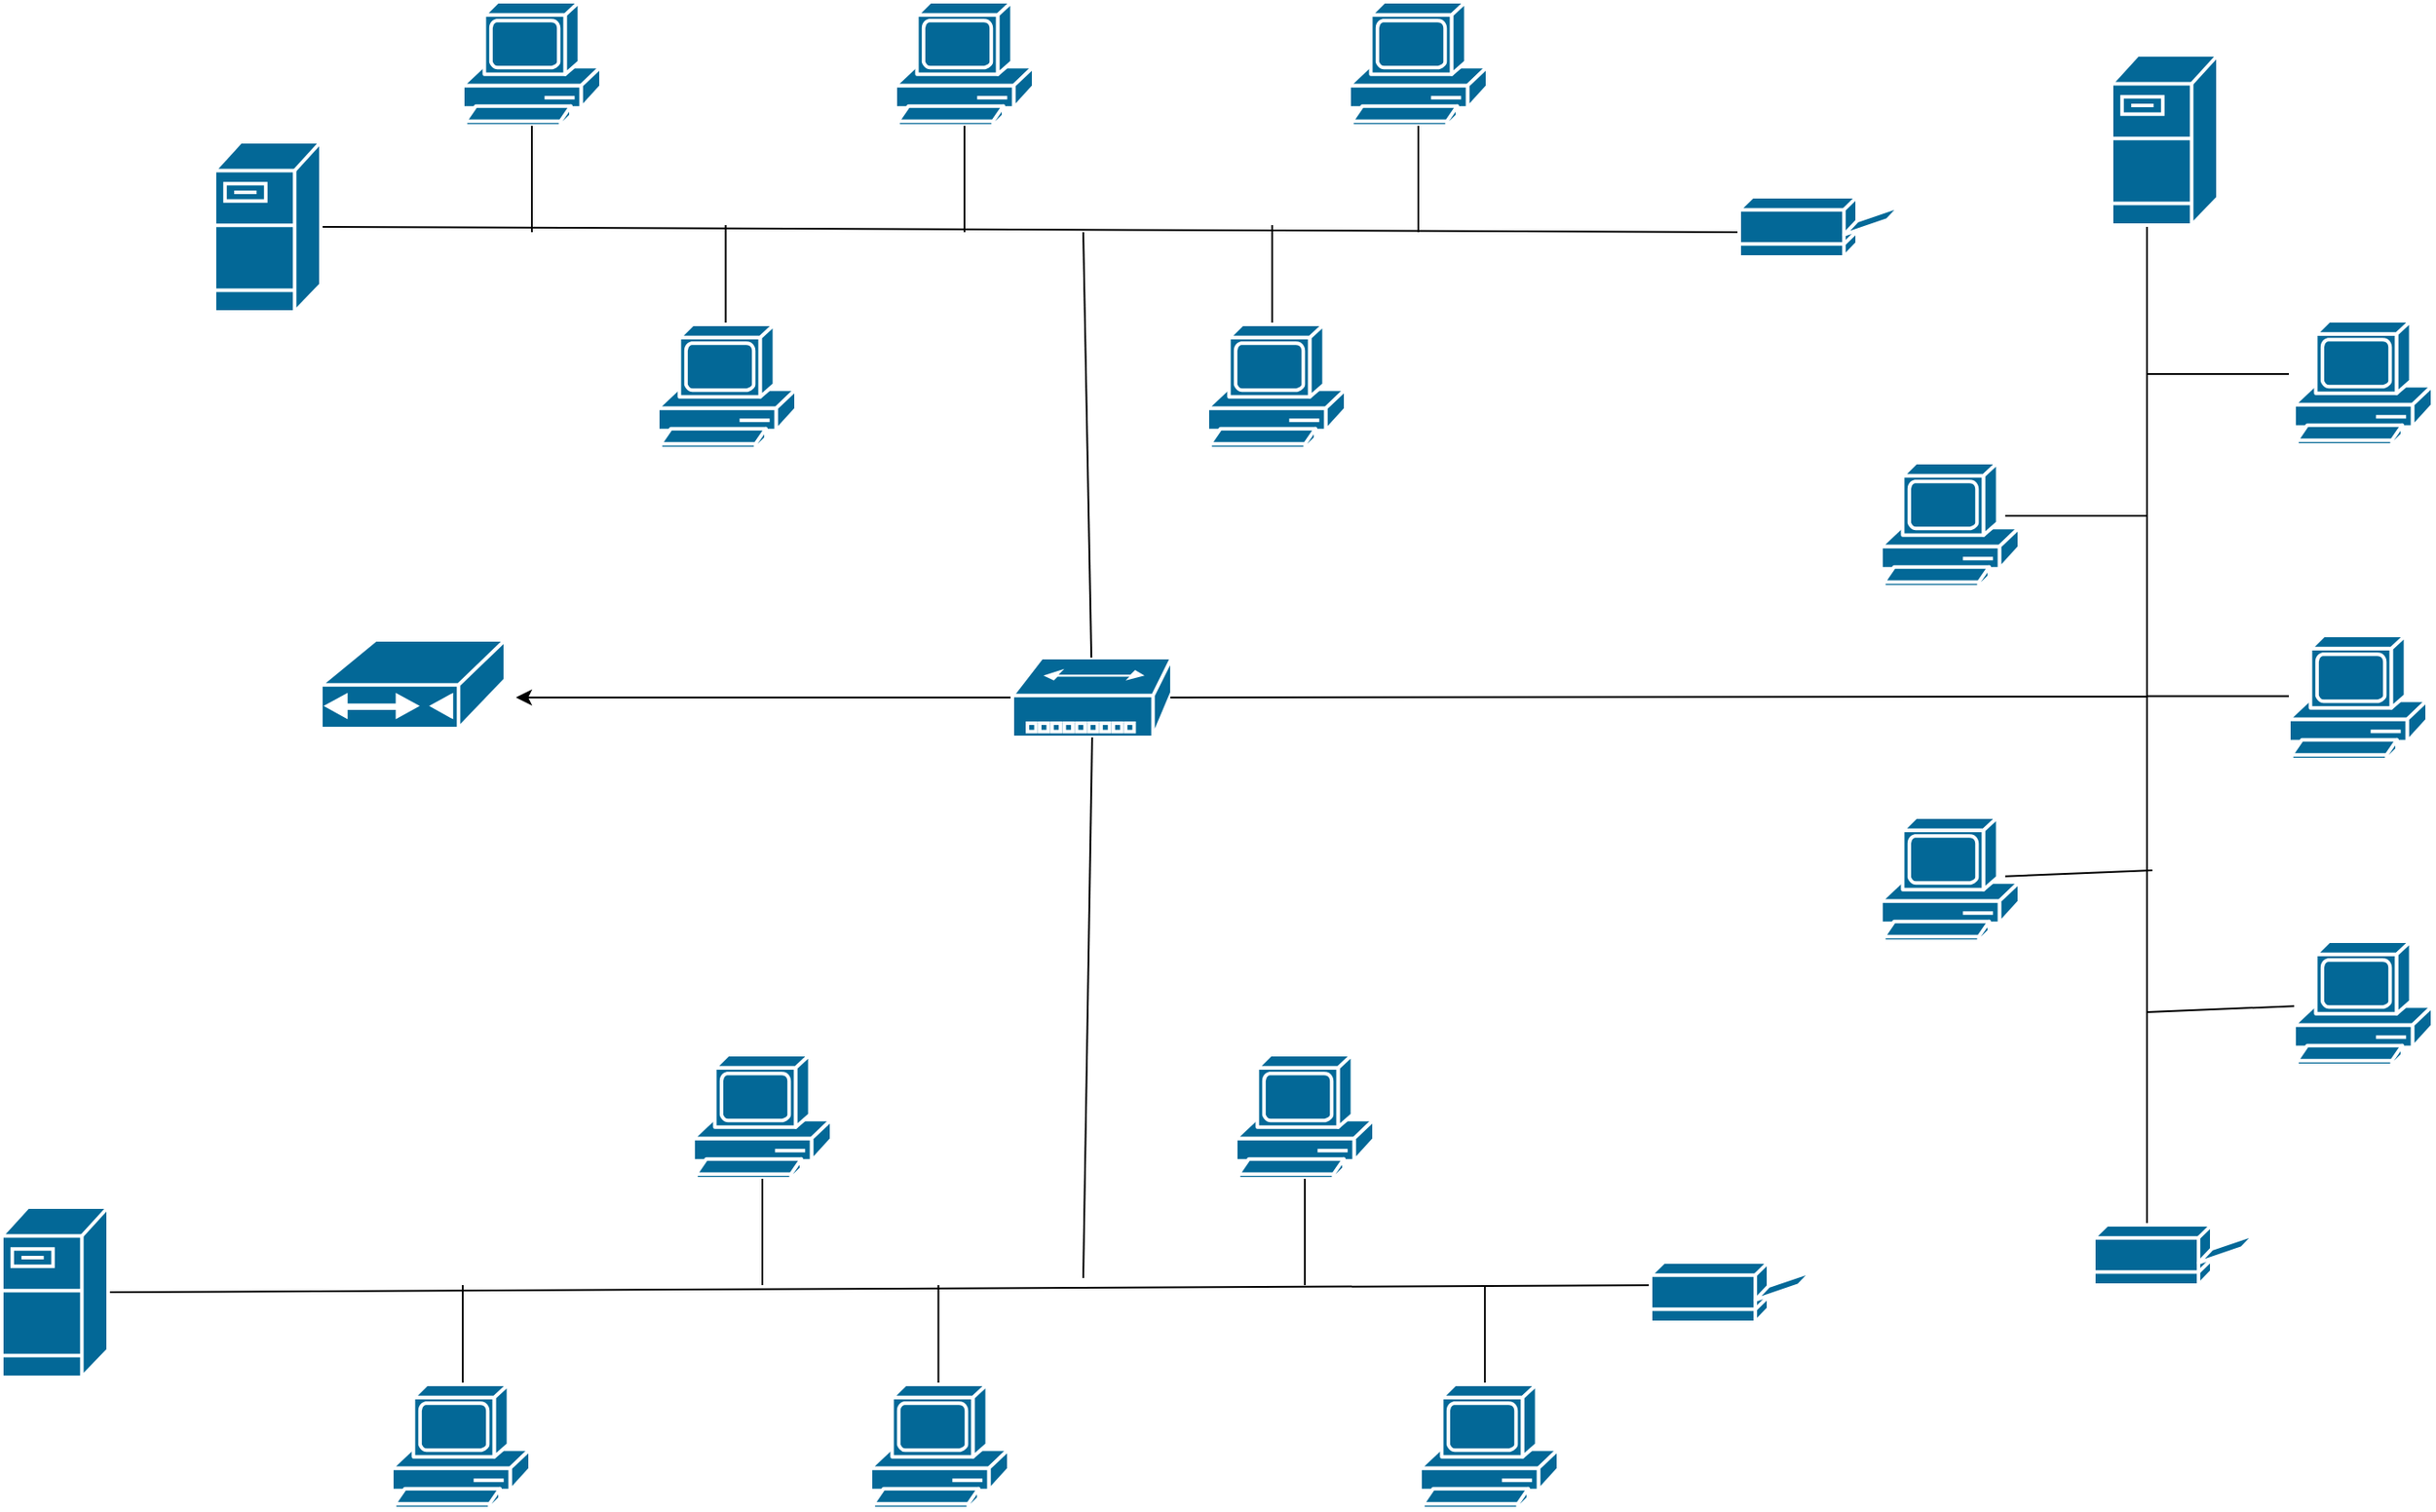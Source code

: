 <mxfile version="15.6.2" type="github">
  <diagram id="6a731a19-8d31-9384-78a2-239565b7b9f0" name="Page-1">
    <mxGraphModel dx="2557" dy="912" grid="1" gridSize="10" guides="1" tooltips="1" connect="1" arrows="1" fold="1" page="1" pageScale="1" pageWidth="827" pageHeight="1169" background="none" math="0" shadow="0">
      <root>
        <mxCell id="0" />
        <mxCell id="1" parent="0" />
        <mxCell id="LzYDG2XXLbGeaKhvD0ki-2258" value="" style="shape=mxgraph.cisco.computers_and_peripherals.pc;html=1;pointerEvents=1;dashed=0;fillColor=#036897;strokeColor=#ffffff;strokeWidth=2;verticalLabelPosition=bottom;verticalAlign=top;align=center;outlineConnect=0;" parent="1" vertex="1">
          <mxGeometry x="630" y="70" width="78" height="70" as="geometry" />
        </mxCell>
        <mxCell id="LzYDG2XXLbGeaKhvD0ki-2259" value="" style="shape=mxgraph.cisco.computers_and_peripherals.pc;html=1;pointerEvents=1;dashed=0;fillColor=#036897;strokeColor=#ffffff;strokeWidth=2;verticalLabelPosition=bottom;verticalAlign=top;align=center;outlineConnect=0;" parent="1" vertex="1">
          <mxGeometry x="130" y="70" width="78" height="70" as="geometry" />
        </mxCell>
        <mxCell id="LzYDG2XXLbGeaKhvD0ki-2260" value="" style="shape=mxgraph.cisco.computers_and_peripherals.pc;html=1;pointerEvents=1;dashed=0;fillColor=#036897;strokeColor=#ffffff;strokeWidth=2;verticalLabelPosition=bottom;verticalAlign=top;align=center;outlineConnect=0;" parent="1" vertex="1">
          <mxGeometry x="374" y="70" width="78" height="70" as="geometry" />
        </mxCell>
        <mxCell id="LzYDG2XXLbGeaKhvD0ki-2261" value="" style="endArrow=none;html=1;exitX=1;exitY=0.5;exitDx=0;exitDy=0;exitPerimeter=0;" parent="1" source="LzYDG2XXLbGeaKhvD0ki-2296" edge="1">
          <mxGeometry width="50" height="50" relative="1" as="geometry">
            <mxPoint x="170" y="200" as="sourcePoint" />
            <mxPoint x="850" y="200" as="targetPoint" />
          </mxGeometry>
        </mxCell>
        <mxCell id="LzYDG2XXLbGeaKhvD0ki-2262" value="" style="endArrow=none;html=1;entryX=0.5;entryY=1;entryDx=0;entryDy=0;entryPerimeter=0;" parent="1" target="LzYDG2XXLbGeaKhvD0ki-2260" edge="1">
          <mxGeometry width="50" height="50" relative="1" as="geometry">
            <mxPoint x="413" y="200" as="sourcePoint" />
            <mxPoint x="410" y="210" as="targetPoint" />
          </mxGeometry>
        </mxCell>
        <mxCell id="LzYDG2XXLbGeaKhvD0ki-2263" value="" style="endArrow=none;html=1;entryX=0.5;entryY=1;entryDx=0;entryDy=0;entryPerimeter=0;" parent="1" target="LzYDG2XXLbGeaKhvD0ki-2258" edge="1">
          <mxGeometry width="50" height="50" relative="1" as="geometry">
            <mxPoint x="669" y="200" as="sourcePoint" />
            <mxPoint x="423" y="150" as="targetPoint" />
          </mxGeometry>
        </mxCell>
        <mxCell id="LzYDG2XXLbGeaKhvD0ki-2264" value="" style="endArrow=none;html=1;entryX=0.5;entryY=1;entryDx=0;entryDy=0;entryPerimeter=0;" parent="1" target="LzYDG2XXLbGeaKhvD0ki-2259" edge="1">
          <mxGeometry width="50" height="50" relative="1" as="geometry">
            <mxPoint x="169" y="200" as="sourcePoint" />
            <mxPoint x="433" y="160" as="targetPoint" />
          </mxGeometry>
        </mxCell>
        <mxCell id="LzYDG2XXLbGeaKhvD0ki-2266" value="" style="shape=mxgraph.cisco.computers_and_peripherals.printer;html=1;pointerEvents=1;dashed=0;fillColor=#036897;strokeColor=#ffffff;strokeWidth=2;verticalLabelPosition=bottom;verticalAlign=top;align=center;outlineConnect=0;" parent="1" vertex="1">
          <mxGeometry x="850" y="180" width="91" height="34" as="geometry" />
        </mxCell>
        <mxCell id="LzYDG2XXLbGeaKhvD0ki-2267" value="" style="endArrow=none;html=1;" parent="1" edge="1">
          <mxGeometry width="50" height="50" relative="1" as="geometry">
            <mxPoint x="1080" y="760" as="sourcePoint" />
            <mxPoint x="1080" y="190" as="targetPoint" />
          </mxGeometry>
        </mxCell>
        <mxCell id="LzYDG2XXLbGeaKhvD0ki-2295" style="edgeStyle=orthogonalEdgeStyle;rounded=0;orthogonalLoop=1;jettySize=auto;html=1;" parent="1" source="LzYDG2XXLbGeaKhvD0ki-2268" edge="1">
          <mxGeometry relative="1" as="geometry">
            <mxPoint x="160" y="462.5" as="targetPoint" />
          </mxGeometry>
        </mxCell>
        <mxCell id="LzYDG2XXLbGeaKhvD0ki-2268" value="" style="shape=mxgraph.cisco.hubs_and_gateways.small_hub;html=1;pointerEvents=1;dashed=0;fillColor=#036897;strokeColor=#ffffff;strokeWidth=2;verticalLabelPosition=bottom;verticalAlign=top;align=center;outlineConnect=0;" parent="1" vertex="1">
          <mxGeometry x="440" y="440" width="90" height="45" as="geometry" />
        </mxCell>
        <mxCell id="LzYDG2XXLbGeaKhvD0ki-2269" value="" style="endArrow=none;html=1;exitX=0.99;exitY=0.5;exitDx=0;exitDy=0;exitPerimeter=0;" parent="1" source="LzYDG2XXLbGeaKhvD0ki-2268" edge="1">
          <mxGeometry width="50" height="50" relative="1" as="geometry">
            <mxPoint x="570" y="462" as="sourcePoint" />
            <mxPoint x="1080" y="462" as="targetPoint" />
          </mxGeometry>
        </mxCell>
        <mxCell id="LzYDG2XXLbGeaKhvD0ki-2270" value="" style="endArrow=none;html=1;" parent="1" source="LzYDG2XXLbGeaKhvD0ki-2268" edge="1">
          <mxGeometry width="50" height="50" relative="1" as="geometry">
            <mxPoint x="484.66" y="440" as="sourcePoint" />
            <mxPoint x="480" y="200" as="targetPoint" />
          </mxGeometry>
        </mxCell>
        <mxCell id="LzYDG2XXLbGeaKhvD0ki-2271" value="" style="endArrow=none;html=1;" parent="1" edge="1">
          <mxGeometry width="50" height="50" relative="1" as="geometry">
            <mxPoint x="1080" y="280" as="sourcePoint" />
            <mxPoint x="1160" y="280" as="targetPoint" />
          </mxGeometry>
        </mxCell>
        <mxCell id="LzYDG2XXLbGeaKhvD0ki-2272" value="" style="endArrow=none;html=1;" parent="1" edge="1">
          <mxGeometry width="50" height="50" relative="1" as="geometry">
            <mxPoint x="1080" y="461.79" as="sourcePoint" />
            <mxPoint x="1160" y="461.79" as="targetPoint" />
          </mxGeometry>
        </mxCell>
        <mxCell id="LzYDG2XXLbGeaKhvD0ki-2273" value="" style="endArrow=none;html=1;" parent="1" edge="1">
          <mxGeometry width="50" height="50" relative="1" as="geometry">
            <mxPoint x="1080" y="640" as="sourcePoint" />
            <mxPoint x="1163" y="636.598" as="targetPoint" />
          </mxGeometry>
        </mxCell>
        <mxCell id="LzYDG2XXLbGeaKhvD0ki-2276" value="" style="shape=mxgraph.cisco.computers_and_peripherals.pc;html=1;pointerEvents=1;dashed=0;fillColor=#036897;strokeColor=#ffffff;strokeWidth=2;verticalLabelPosition=bottom;verticalAlign=top;align=center;outlineConnect=0;" parent="1" vertex="1">
          <mxGeometry x="1163" y="250" width="78" height="70" as="geometry" />
        </mxCell>
        <mxCell id="LzYDG2XXLbGeaKhvD0ki-2278" value="" style="shape=mxgraph.cisco.computers_and_peripherals.printer;html=1;pointerEvents=1;dashed=0;fillColor=#036897;strokeColor=#ffffff;strokeWidth=2;verticalLabelPosition=bottom;verticalAlign=top;align=center;outlineConnect=0;" parent="1" vertex="1">
          <mxGeometry x="1050" y="760" width="91" height="34" as="geometry" />
        </mxCell>
        <mxCell id="LzYDG2XXLbGeaKhvD0ki-2286" value="" style="endArrow=none;html=1;entryX=0.5;entryY=1;entryDx=0;entryDy=0;entryPerimeter=0;" parent="1" target="LzYDG2XXLbGeaKhvD0ki-2268" edge="1">
          <mxGeometry width="50" height="50" relative="1" as="geometry">
            <mxPoint x="480" y="790" as="sourcePoint" />
            <mxPoint x="600" y="420" as="targetPoint" />
          </mxGeometry>
        </mxCell>
        <mxCell id="LzYDG2XXLbGeaKhvD0ki-2288" value="" style="endArrow=none;html=1;exitX=1;exitY=0.5;exitDx=0;exitDy=0;exitPerimeter=0;" parent="1" source="LzYDG2XXLbGeaKhvD0ki-2298" edge="1">
          <mxGeometry width="50" height="50" relative="1" as="geometry">
            <mxPoint x="130" y="794" as="sourcePoint" />
            <mxPoint x="810" y="794" as="targetPoint" />
          </mxGeometry>
        </mxCell>
        <mxCell id="LzYDG2XXLbGeaKhvD0ki-2289" value="" style="endArrow=none;html=1;entryX=0.5;entryY=1;entryDx=0;entryDy=0;entryPerimeter=0;" parent="1" edge="1">
          <mxGeometry width="50" height="50" relative="1" as="geometry">
            <mxPoint x="398.29" y="854" as="sourcePoint" />
            <mxPoint x="398.29" y="794" as="targetPoint" />
          </mxGeometry>
        </mxCell>
        <mxCell id="LzYDG2XXLbGeaKhvD0ki-2290" value="" style="endArrow=none;html=1;entryX=0.5;entryY=1;entryDx=0;entryDy=0;entryPerimeter=0;" parent="1" edge="1">
          <mxGeometry width="50" height="50" relative="1" as="geometry">
            <mxPoint x="706.57" y="854" as="sourcePoint" />
            <mxPoint x="706.57" y="794" as="targetPoint" />
          </mxGeometry>
        </mxCell>
        <mxCell id="LzYDG2XXLbGeaKhvD0ki-2291" value="" style="endArrow=none;html=1;entryX=0.5;entryY=1;entryDx=0;entryDy=0;entryPerimeter=0;" parent="1" edge="1">
          <mxGeometry width="50" height="50" relative="1" as="geometry">
            <mxPoint x="130" y="854" as="sourcePoint" />
            <mxPoint x="130" y="794" as="targetPoint" />
          </mxGeometry>
        </mxCell>
        <mxCell id="LzYDG2XXLbGeaKhvD0ki-2292" value="" style="shape=mxgraph.cisco.computers_and_peripherals.pc;html=1;pointerEvents=1;dashed=0;fillColor=#036897;strokeColor=#ffffff;strokeWidth=2;verticalLabelPosition=bottom;verticalAlign=top;align=center;outlineConnect=0;" parent="1" vertex="1">
          <mxGeometry x="670" y="850" width="78" height="70" as="geometry" />
        </mxCell>
        <mxCell id="LzYDG2XXLbGeaKhvD0ki-2293" value="" style="shape=mxgraph.cisco.computers_and_peripherals.pc;html=1;pointerEvents=1;dashed=0;fillColor=#036897;strokeColor=#ffffff;strokeWidth=2;verticalLabelPosition=bottom;verticalAlign=top;align=center;outlineConnect=0;" parent="1" vertex="1">
          <mxGeometry x="90" y="850" width="78" height="70" as="geometry" />
        </mxCell>
        <mxCell id="LzYDG2XXLbGeaKhvD0ki-2294" value="" style="shape=mxgraph.cisco.computers_and_peripherals.pc;html=1;pointerEvents=1;dashed=0;fillColor=#036897;strokeColor=#ffffff;strokeWidth=2;verticalLabelPosition=bottom;verticalAlign=top;align=center;outlineConnect=0;" parent="1" vertex="1">
          <mxGeometry x="360" y="850" width="78" height="70" as="geometry" />
        </mxCell>
        <mxCell id="LzYDG2XXLbGeaKhvD0ki-2296" value="" style="shape=mxgraph.cisco.servers.fileserver;html=1;pointerEvents=1;dashed=0;fillColor=#036897;strokeColor=#ffffff;strokeWidth=2;verticalLabelPosition=bottom;verticalAlign=top;align=center;outlineConnect=0;" parent="1" vertex="1">
          <mxGeometry x="-10" y="149" width="60" height="96" as="geometry" />
        </mxCell>
        <mxCell id="LzYDG2XXLbGeaKhvD0ki-2297" value="" style="shape=mxgraph.cisco.servers.fileserver;html=1;pointerEvents=1;dashed=0;fillColor=#036897;strokeColor=#ffffff;strokeWidth=2;verticalLabelPosition=bottom;verticalAlign=top;align=center;outlineConnect=0;" parent="1" vertex="1">
          <mxGeometry x="1060" y="100" width="60" height="96" as="geometry" />
        </mxCell>
        <mxCell id="LzYDG2XXLbGeaKhvD0ki-2298" value="" style="shape=mxgraph.cisco.servers.fileserver;html=1;pointerEvents=1;dashed=0;fillColor=#036897;strokeColor=#ffffff;strokeWidth=2;verticalLabelPosition=bottom;verticalAlign=top;align=center;outlineConnect=0;" parent="1" vertex="1">
          <mxGeometry x="-130" y="750" width="60" height="96" as="geometry" />
        </mxCell>
        <mxCell id="LzYDG2XXLbGeaKhvD0ki-2299" value="" style="shape=mxgraph.cisco.computers_and_peripherals.printer;html=1;pointerEvents=1;dashed=0;fillColor=#036897;strokeColor=#ffffff;strokeWidth=2;verticalLabelPosition=bottom;verticalAlign=top;align=center;outlineConnect=0;" parent="1" vertex="1">
          <mxGeometry x="800" y="781" width="91" height="34" as="geometry" />
        </mxCell>
        <mxCell id="LzYDG2XXLbGeaKhvD0ki-2300" value="" style="shape=mxgraph.cisco.modems_and_phones.cable_modem;html=1;pointerEvents=1;dashed=0;fillColor=#036897;strokeColor=#ffffff;strokeWidth=2;verticalLabelPosition=bottom;verticalAlign=top;align=center;outlineConnect=0;" parent="1" vertex="1">
          <mxGeometry x="50" y="430" width="104" height="50" as="geometry" />
        </mxCell>
        <mxCell id="DdesAyHAxKLhUqc9X4pm-1" value="" style="shape=mxgraph.cisco.computers_and_peripherals.pc;html=1;pointerEvents=1;dashed=0;fillColor=#036897;strokeColor=#ffffff;strokeWidth=2;verticalLabelPosition=bottom;verticalAlign=top;align=center;outlineConnect=0;" vertex="1" parent="1">
          <mxGeometry x="566" y="664" width="78" height="70" as="geometry" />
        </mxCell>
        <mxCell id="DdesAyHAxKLhUqc9X4pm-2" value="" style="shape=mxgraph.cisco.computers_and_peripherals.pc;html=1;pointerEvents=1;dashed=0;fillColor=#036897;strokeColor=#ffffff;strokeWidth=2;verticalLabelPosition=bottom;verticalAlign=top;align=center;outlineConnect=0;" vertex="1" parent="1">
          <mxGeometry x="260" y="664" width="78" height="70" as="geometry" />
        </mxCell>
        <mxCell id="DdesAyHAxKLhUqc9X4pm-3" value="" style="endArrow=none;html=1;entryX=0.5;entryY=1;entryDx=0;entryDy=0;entryPerimeter=0;" edge="1" parent="1" target="DdesAyHAxKLhUqc9X4pm-2">
          <mxGeometry width="50" height="50" relative="1" as="geometry">
            <mxPoint x="299" y="794" as="sourcePoint" />
            <mxPoint x="296" y="804" as="targetPoint" />
          </mxGeometry>
        </mxCell>
        <mxCell id="DdesAyHAxKLhUqc9X4pm-4" value="" style="endArrow=none;html=1;entryX=0.5;entryY=1;entryDx=0;entryDy=0;entryPerimeter=0;" edge="1" parent="1" target="DdesAyHAxKLhUqc9X4pm-1">
          <mxGeometry width="50" height="50" relative="1" as="geometry">
            <mxPoint x="605" y="794" as="sourcePoint" />
            <mxPoint x="359" y="744" as="targetPoint" />
          </mxGeometry>
        </mxCell>
        <mxCell id="DdesAyHAxKLhUqc9X4pm-5" value="" style="endArrow=none;html=1;entryX=0.5;entryY=1;entryDx=0;entryDy=0;entryPerimeter=0;" edge="1" parent="1">
          <mxGeometry width="50" height="50" relative="1" as="geometry">
            <mxPoint x="278.29" y="256" as="sourcePoint" />
            <mxPoint x="278.29" y="196" as="targetPoint" />
          </mxGeometry>
        </mxCell>
        <mxCell id="DdesAyHAxKLhUqc9X4pm-6" value="" style="endArrow=none;html=1;entryX=0.5;entryY=1;entryDx=0;entryDy=0;entryPerimeter=0;" edge="1" parent="1">
          <mxGeometry width="50" height="50" relative="1" as="geometry">
            <mxPoint x="586.57" y="256" as="sourcePoint" />
            <mxPoint x="586.57" y="196" as="targetPoint" />
          </mxGeometry>
        </mxCell>
        <mxCell id="DdesAyHAxKLhUqc9X4pm-7" value="" style="shape=mxgraph.cisco.computers_and_peripherals.pc;html=1;pointerEvents=1;dashed=0;fillColor=#036897;strokeColor=#ffffff;strokeWidth=2;verticalLabelPosition=bottom;verticalAlign=top;align=center;outlineConnect=0;" vertex="1" parent="1">
          <mxGeometry x="550" y="252" width="78" height="70" as="geometry" />
        </mxCell>
        <mxCell id="DdesAyHAxKLhUqc9X4pm-8" value="" style="shape=mxgraph.cisco.computers_and_peripherals.pc;html=1;pointerEvents=1;dashed=0;fillColor=#036897;strokeColor=#ffffff;strokeWidth=2;verticalLabelPosition=bottom;verticalAlign=top;align=center;outlineConnect=0;" vertex="1" parent="1">
          <mxGeometry x="240" y="252" width="78" height="70" as="geometry" />
        </mxCell>
        <mxCell id="DdesAyHAxKLhUqc9X4pm-11" value="" style="endArrow=none;html=1;" edge="1" parent="1">
          <mxGeometry width="50" height="50" relative="1" as="geometry">
            <mxPoint x="1000" y="360" as="sourcePoint" />
            <mxPoint x="1080" y="360" as="targetPoint" />
          </mxGeometry>
        </mxCell>
        <mxCell id="DdesAyHAxKLhUqc9X4pm-12" value="" style="endArrow=none;html=1;" edge="1" parent="1">
          <mxGeometry width="50" height="50" relative="1" as="geometry">
            <mxPoint x="1000" y="563.4" as="sourcePoint" />
            <mxPoint x="1083" y="559.998" as="targetPoint" />
          </mxGeometry>
        </mxCell>
        <mxCell id="DdesAyHAxKLhUqc9X4pm-13" value="" style="shape=mxgraph.cisco.computers_and_peripherals.pc;html=1;pointerEvents=1;dashed=0;fillColor=#036897;strokeColor=#ffffff;strokeWidth=2;verticalLabelPosition=bottom;verticalAlign=top;align=center;outlineConnect=0;" vertex="1" parent="1">
          <mxGeometry x="1160" y="427.5" width="78" height="70" as="geometry" />
        </mxCell>
        <mxCell id="DdesAyHAxKLhUqc9X4pm-14" value="" style="shape=mxgraph.cisco.computers_and_peripherals.pc;html=1;pointerEvents=1;dashed=0;fillColor=#036897;strokeColor=#ffffff;strokeWidth=2;verticalLabelPosition=bottom;verticalAlign=top;align=center;outlineConnect=0;" vertex="1" parent="1">
          <mxGeometry x="1163" y="600" width="78" height="70" as="geometry" />
        </mxCell>
        <mxCell id="DdesAyHAxKLhUqc9X4pm-15" value="" style="shape=mxgraph.cisco.computers_and_peripherals.pc;html=1;pointerEvents=1;dashed=0;fillColor=#036897;strokeColor=#ffffff;strokeWidth=2;verticalLabelPosition=bottom;verticalAlign=top;align=center;outlineConnect=0;" vertex="1" parent="1">
          <mxGeometry x="930" y="330" width="78" height="70" as="geometry" />
        </mxCell>
        <mxCell id="DdesAyHAxKLhUqc9X4pm-16" value="" style="shape=mxgraph.cisco.computers_and_peripherals.pc;html=1;pointerEvents=1;dashed=0;fillColor=#036897;strokeColor=#ffffff;strokeWidth=2;verticalLabelPosition=bottom;verticalAlign=top;align=center;outlineConnect=0;" vertex="1" parent="1">
          <mxGeometry x="930" y="530" width="78" height="70" as="geometry" />
        </mxCell>
      </root>
    </mxGraphModel>
  </diagram>
</mxfile>
